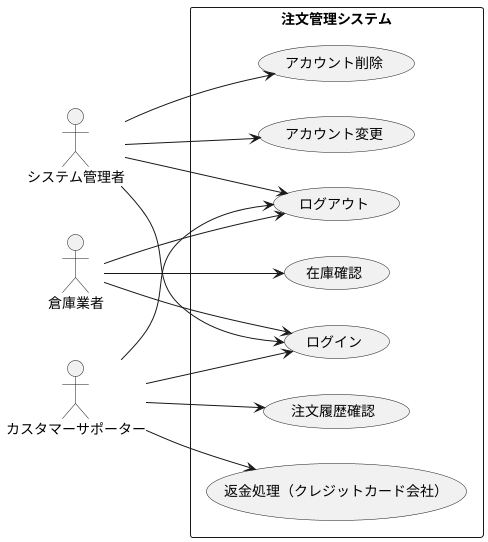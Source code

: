 @startuml 注文管理システム
left to right direction

' アクター定義
actor システム管理者
actor 倉庫業者
actor カスタマーサポーター

rectangle 注文管理システム {
  usecase "ログイン" as UC_Login
  usecase "ログアウト" as UC_Logout
  usecase "注文履歴確認" as UC_CheckHistory
  usecase "在庫確認" as UC_CheckStock
  usecase "返金処理（クレジットカード会社）" as UC_Refund
  usecase "アカウント変更" as UC_UpdateAccount
  usecase "アカウント削除" as UC_DeleteAccount
}

' システム管理者のユースケース
システム管理者 --> UC_Login
システム管理者 --> UC_Logout
システム管理者 --> UC_UpdateAccount
システム管理者 --> UC_DeleteAccount

' カスタマーサポーターのユースケース
カスタマーサポーター --> UC_Login
カスタマーサポーター --> UC_Logout
カスタマーサポーター --> UC_CheckHistory
カスタマーサポーター --> UC_Refund

' 配送業者のユースケース
倉庫業者 --> UC_Login
倉庫業者 --> UC_Logout
倉庫業者 --> UC_CheckStock

@enduml